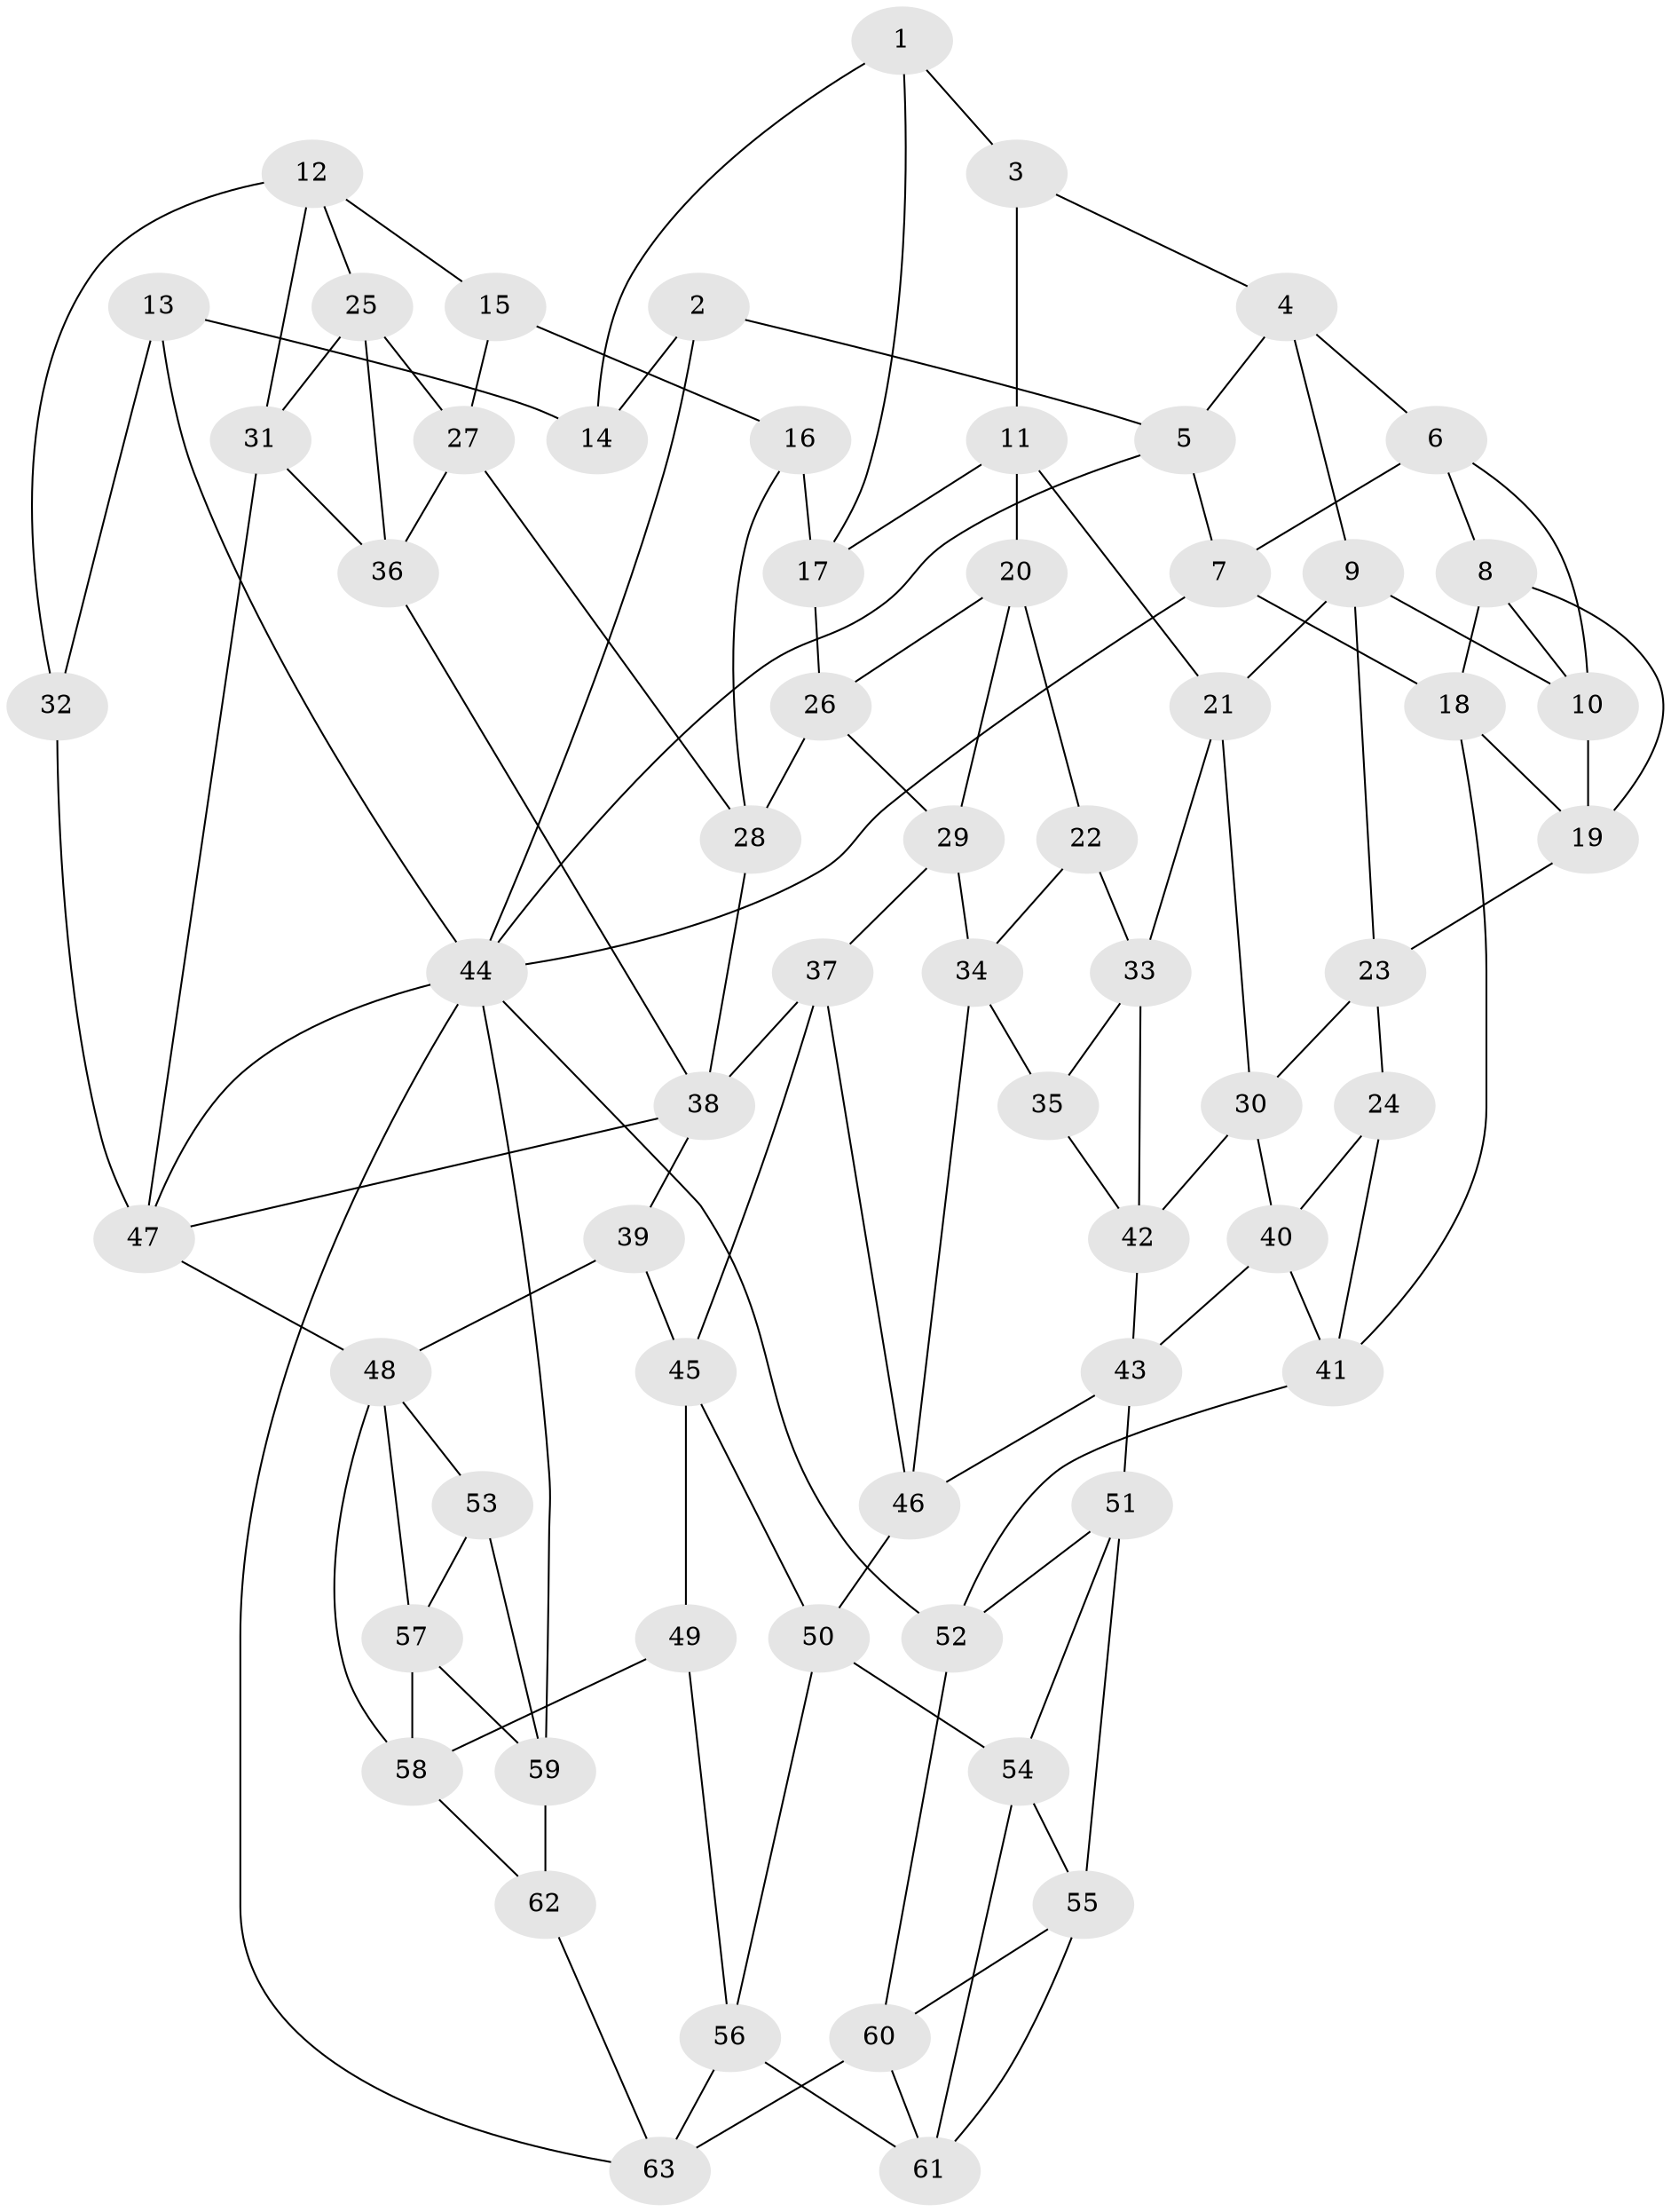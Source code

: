 // original degree distribution, {3: 0.023809523809523808, 6: 0.1984126984126984, 5: 0.5793650793650794, 4: 0.1984126984126984}
// Generated by graph-tools (version 1.1) at 2025/51/03/09/25 03:51:07]
// undirected, 63 vertices, 122 edges
graph export_dot {
graph [start="1"]
  node [color=gray90,style=filled];
  1;
  2;
  3;
  4;
  5;
  6;
  7;
  8;
  9;
  10;
  11;
  12;
  13;
  14;
  15;
  16;
  17;
  18;
  19;
  20;
  21;
  22;
  23;
  24;
  25;
  26;
  27;
  28;
  29;
  30;
  31;
  32;
  33;
  34;
  35;
  36;
  37;
  38;
  39;
  40;
  41;
  42;
  43;
  44;
  45;
  46;
  47;
  48;
  49;
  50;
  51;
  52;
  53;
  54;
  55;
  56;
  57;
  58;
  59;
  60;
  61;
  62;
  63;
  1 -- 3 [weight=1.0];
  1 -- 14 [weight=1.0];
  1 -- 17 [weight=1.0];
  2 -- 5 [weight=1.0];
  2 -- 14 [weight=1.0];
  2 -- 44 [weight=1.0];
  3 -- 4 [weight=1.0];
  3 -- 11 [weight=1.0];
  4 -- 5 [weight=1.0];
  4 -- 6 [weight=1.0];
  4 -- 9 [weight=1.0];
  5 -- 7 [weight=1.0];
  5 -- 44 [weight=1.0];
  6 -- 7 [weight=1.0];
  6 -- 8 [weight=1.0];
  6 -- 10 [weight=1.0];
  7 -- 18 [weight=1.0];
  7 -- 44 [weight=1.0];
  8 -- 10 [weight=1.0];
  8 -- 18 [weight=1.0];
  8 -- 19 [weight=1.0];
  9 -- 10 [weight=1.0];
  9 -- 21 [weight=1.0];
  9 -- 23 [weight=1.0];
  10 -- 19 [weight=1.0];
  11 -- 17 [weight=1.0];
  11 -- 20 [weight=1.0];
  11 -- 21 [weight=1.0];
  12 -- 15 [weight=1.0];
  12 -- 25 [weight=1.0];
  12 -- 31 [weight=1.0];
  12 -- 32 [weight=1.0];
  13 -- 14 [weight=1.0];
  13 -- 32 [weight=1.0];
  13 -- 44 [weight=1.0];
  15 -- 16 [weight=1.0];
  15 -- 27 [weight=1.0];
  16 -- 17 [weight=1.0];
  16 -- 28 [weight=1.0];
  17 -- 26 [weight=1.0];
  18 -- 19 [weight=1.0];
  18 -- 41 [weight=1.0];
  19 -- 23 [weight=1.0];
  20 -- 22 [weight=1.0];
  20 -- 26 [weight=1.0];
  20 -- 29 [weight=1.0];
  21 -- 30 [weight=1.0];
  21 -- 33 [weight=1.0];
  22 -- 33 [weight=1.0];
  22 -- 34 [weight=1.0];
  23 -- 24 [weight=1.0];
  23 -- 30 [weight=1.0];
  24 -- 40 [weight=1.0];
  24 -- 41 [weight=1.0];
  25 -- 27 [weight=1.0];
  25 -- 31 [weight=1.0];
  25 -- 36 [weight=1.0];
  26 -- 28 [weight=1.0];
  26 -- 29 [weight=1.0];
  27 -- 28 [weight=1.0];
  27 -- 36 [weight=1.0];
  28 -- 38 [weight=1.0];
  29 -- 34 [weight=1.0];
  29 -- 37 [weight=1.0];
  30 -- 40 [weight=1.0];
  30 -- 42 [weight=1.0];
  31 -- 36 [weight=1.0];
  31 -- 47 [weight=1.0];
  32 -- 47 [weight=2.0];
  33 -- 35 [weight=1.0];
  33 -- 42 [weight=1.0];
  34 -- 35 [weight=1.0];
  34 -- 46 [weight=1.0];
  35 -- 42 [weight=1.0];
  36 -- 38 [weight=1.0];
  37 -- 38 [weight=1.0];
  37 -- 45 [weight=1.0];
  37 -- 46 [weight=1.0];
  38 -- 39 [weight=2.0];
  38 -- 47 [weight=1.0];
  39 -- 45 [weight=1.0];
  39 -- 48 [weight=1.0];
  40 -- 41 [weight=1.0];
  40 -- 43 [weight=1.0];
  41 -- 52 [weight=1.0];
  42 -- 43 [weight=1.0];
  43 -- 46 [weight=1.0];
  43 -- 51 [weight=1.0];
  44 -- 47 [weight=1.0];
  44 -- 52 [weight=1.0];
  44 -- 59 [weight=1.0];
  44 -- 63 [weight=1.0];
  45 -- 49 [weight=1.0];
  45 -- 50 [weight=1.0];
  46 -- 50 [weight=1.0];
  47 -- 48 [weight=1.0];
  48 -- 53 [weight=1.0];
  48 -- 57 [weight=1.0];
  48 -- 58 [weight=1.0];
  49 -- 56 [weight=1.0];
  49 -- 58 [weight=1.0];
  50 -- 54 [weight=1.0];
  50 -- 56 [weight=1.0];
  51 -- 52 [weight=1.0];
  51 -- 54 [weight=1.0];
  51 -- 55 [weight=1.0];
  52 -- 60 [weight=1.0];
  53 -- 57 [weight=1.0];
  53 -- 59 [weight=1.0];
  54 -- 55 [weight=1.0];
  54 -- 61 [weight=1.0];
  55 -- 60 [weight=1.0];
  55 -- 61 [weight=1.0];
  56 -- 61 [weight=1.0];
  56 -- 63 [weight=1.0];
  57 -- 58 [weight=1.0];
  57 -- 59 [weight=1.0];
  58 -- 62 [weight=1.0];
  59 -- 62 [weight=1.0];
  60 -- 61 [weight=1.0];
  60 -- 63 [weight=1.0];
  62 -- 63 [weight=1.0];
}
